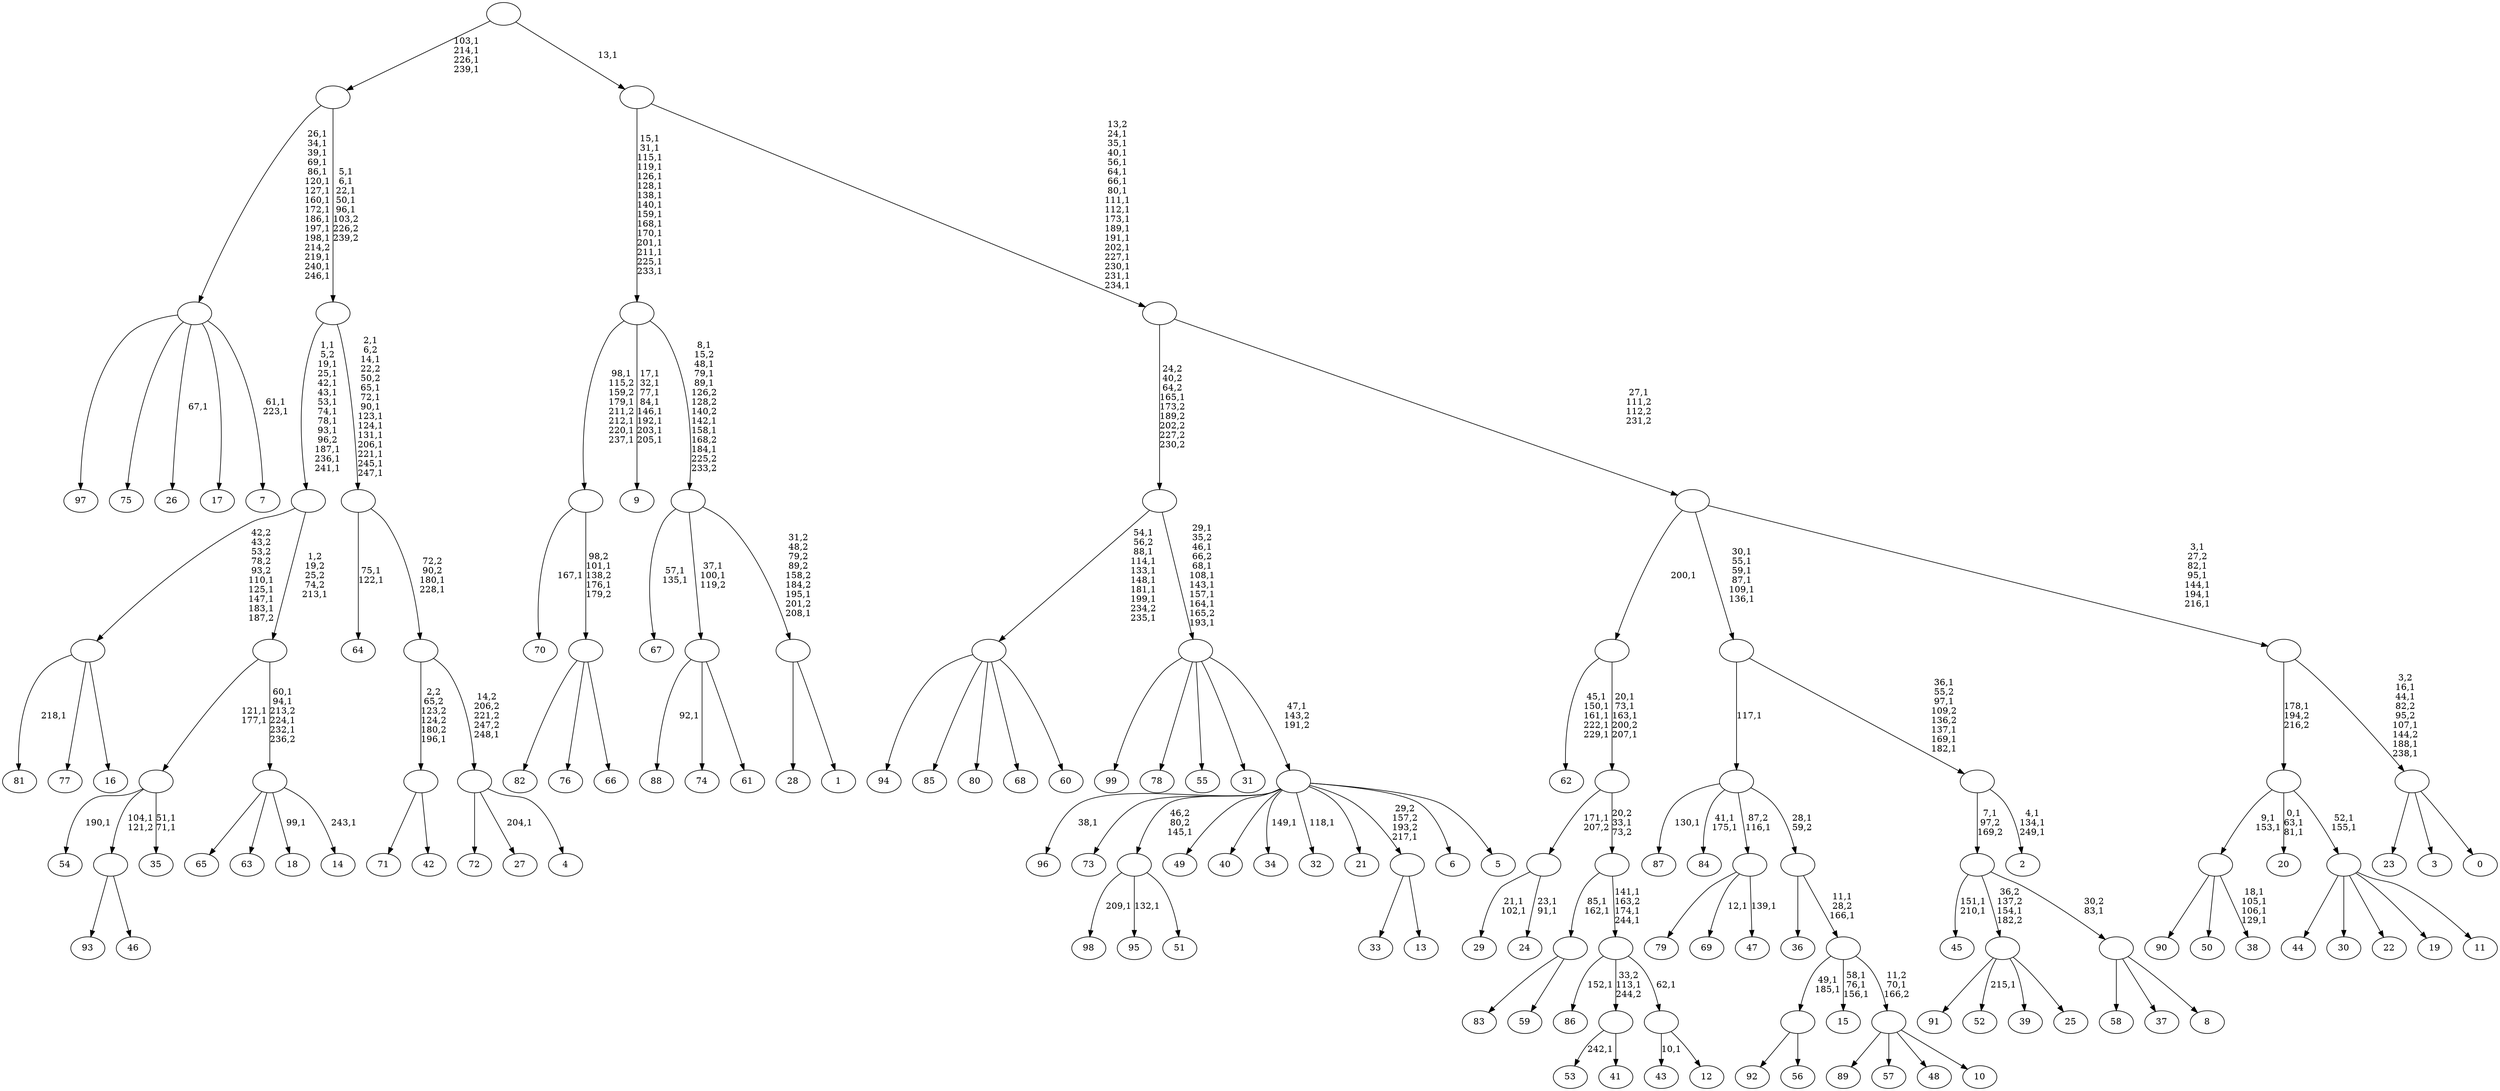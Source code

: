 digraph T {
	350 [label="99"]
	349 [label="98"]
	347 [label="97"]
	346 [label="96"]
	344 [label="95"]
	342 [label="94"]
	341 [label="93"]
	340 [label="92"]
	339 [label="91"]
	338 [label="90"]
	337 [label="89"]
	336 [label="88"]
	334 [label="87"]
	332 [label="86"]
	330 [label="85"]
	329 [label="84"]
	326 [label="83"]
	325 [label="82"]
	324 [label="81"]
	322 [label="80"]
	321 [label="79"]
	320 [label="78"]
	319 [label="77"]
	318 [label="76"]
	317 [label="75"]
	316 [label="74"]
	315 [label="73"]
	314 [label="72"]
	313 [label="71"]
	312 [label="70"]
	310 [label="69"]
	308 [label="68"]
	307 [label="67"]
	304 [label="66"]
	303 [label=""]
	301 [label=""]
	296 [label="65"]
	295 [label="64"]
	292 [label="63"]
	291 [label="62"]
	285 [label="61"]
	284 [label=""]
	282 [label="60"]
	281 [label=""]
	273 [label="59"]
	272 [label=""]
	270 [label="58"]
	269 [label="57"]
	268 [label="56"]
	267 [label=""]
	265 [label="55"]
	264 [label="54"]
	262 [label="53"]
	260 [label="52"]
	258 [label="51"]
	257 [label=""]
	256 [label="50"]
	255 [label="49"]
	254 [label="48"]
	253 [label="47"]
	251 [label=""]
	250 [label="46"]
	249 [label=""]
	248 [label="45"]
	245 [label="44"]
	244 [label="43"]
	242 [label="42"]
	241 [label=""]
	240 [label="41"]
	239 [label=""]
	238 [label="40"]
	237 [label="39"]
	236 [label="38"]
	231 [label=""]
	229 [label="37"]
	228 [label="36"]
	227 [label="35"]
	224 [label=""]
	222 [label="34"]
	220 [label="33"]
	219 [label="32"]
	217 [label="31"]
	216 [label="30"]
	215 [label="29"]
	212 [label="28"]
	211 [label="27"]
	209 [label="26"]
	207 [label="25"]
	206 [label=""]
	205 [label="24"]
	202 [label=""]
	201 [label="23"]
	200 [label="22"]
	199 [label="21"]
	198 [label="20"]
	194 [label="19"]
	193 [label="18"]
	191 [label="17"]
	190 [label="16"]
	189 [label=""]
	185 [label="15"]
	181 [label="14"]
	179 [label=""]
	175 [label=""]
	174 [label=""]
	162 [label="13"]
	161 [label=""]
	160 [label="12"]
	159 [label=""]
	158 [label=""]
	155 [label=""]
	154 [label=""]
	150 [label=""]
	149 [label="11"]
	148 [label=""]
	146 [label=""]
	145 [label="10"]
	144 [label=""]
	143 [label=""]
	141 [label=""]
	140 [label=""]
	139 [label="9"]
	130 [label="8"]
	129 [label=""]
	128 [label=""]
	127 [label="7"]
	124 [label=""]
	109 [label="6"]
	108 [label="5"]
	107 [label=""]
	106 [label=""]
	98 [label=""]
	97 [label="4"]
	96 [label=""]
	95 [label=""]
	93 [label=""]
	81 [label=""]
	76 [label=""]
	72 [label="3"]
	71 [label="2"]
	67 [label=""]
	62 [label=""]
	56 [label="1"]
	55 [label=""]
	53 [label=""]
	46 [label=""]
	31 [label="0"]
	30 [label=""]
	25 [label=""]
	19 [label=""]
	18 [label=""]
	1 [label=""]
	0 [label=""]
	303 -> 325 [label=""]
	303 -> 318 [label=""]
	303 -> 304 [label=""]
	301 -> 303 [label="98,2\n101,1\n138,2\n176,1\n179,2"]
	301 -> 312 [label="167,1"]
	284 -> 336 [label="92,1"]
	284 -> 316 [label=""]
	284 -> 285 [label=""]
	281 -> 342 [label=""]
	281 -> 330 [label=""]
	281 -> 322 [label=""]
	281 -> 308 [label=""]
	281 -> 282 [label=""]
	272 -> 326 [label=""]
	272 -> 273 [label=""]
	267 -> 340 [label=""]
	267 -> 268 [label=""]
	257 -> 344 [label="132,1"]
	257 -> 349 [label="209,1"]
	257 -> 258 [label=""]
	251 -> 253 [label="139,1"]
	251 -> 310 [label="12,1"]
	251 -> 321 [label=""]
	249 -> 341 [label=""]
	249 -> 250 [label=""]
	241 -> 313 [label=""]
	241 -> 242 [label=""]
	239 -> 262 [label="242,1"]
	239 -> 240 [label=""]
	231 -> 236 [label="18,1\n105,1\n106,1\n129,1"]
	231 -> 338 [label=""]
	231 -> 256 [label=""]
	224 -> 227 [label="51,1\n71,1"]
	224 -> 264 [label="190,1"]
	224 -> 249 [label="104,1\n121,2"]
	206 -> 260 [label="215,1"]
	206 -> 339 [label=""]
	206 -> 237 [label=""]
	206 -> 207 [label=""]
	202 -> 205 [label="23,1\n91,1"]
	202 -> 215 [label="21,1\n102,1"]
	189 -> 324 [label="218,1"]
	189 -> 319 [label=""]
	189 -> 190 [label=""]
	179 -> 181 [label="243,1"]
	179 -> 193 [label="99,1"]
	179 -> 296 [label=""]
	179 -> 292 [label=""]
	175 -> 179 [label="60,1\n94,1\n213,2\n224,1\n232,1\n236,2"]
	175 -> 224 [label="121,1\n177,1"]
	174 -> 189 [label="42,2\n43,2\n53,2\n78,2\n93,2\n110,1\n125,1\n147,1\n183,1\n187,2"]
	174 -> 175 [label="1,2\n19,2\n25,2\n74,2\n213,1"]
	161 -> 220 [label=""]
	161 -> 162 [label=""]
	159 -> 244 [label="10,1"]
	159 -> 160 [label=""]
	158 -> 332 [label="152,1"]
	158 -> 239 [label="33,2\n113,1\n244,2"]
	158 -> 159 [label="62,1"]
	155 -> 158 [label="141,1\n163,2\n174,1\n244,1"]
	155 -> 272 [label="85,1\n162,1"]
	154 -> 202 [label="171,1\n207,2"]
	154 -> 155 [label="20,2\n33,1\n73,2"]
	150 -> 154 [label="20,1\n73,1\n163,1\n200,2\n207,1"]
	150 -> 291 [label="45,1\n150,1\n161,1\n222,1\n229,1"]
	148 -> 245 [label=""]
	148 -> 216 [label=""]
	148 -> 200 [label=""]
	148 -> 194 [label=""]
	148 -> 149 [label=""]
	146 -> 148 [label="52,1\n155,1"]
	146 -> 198 [label="0,1\n63,1\n81,1"]
	146 -> 231 [label="9,1\n153,1"]
	144 -> 337 [label=""]
	144 -> 269 [label=""]
	144 -> 254 [label=""]
	144 -> 145 [label=""]
	143 -> 185 [label="58,1\n76,1\n156,1"]
	143 -> 267 [label="49,1\n185,1"]
	143 -> 144 [label="11,2\n70,1\n166,2"]
	141 -> 143 [label="11,1\n28,2\n166,1"]
	141 -> 228 [label=""]
	140 -> 329 [label="41,1\n175,1"]
	140 -> 334 [label="130,1"]
	140 -> 251 [label="87,2\n116,1"]
	140 -> 141 [label="28,1\n59,2"]
	129 -> 270 [label=""]
	129 -> 229 [label=""]
	129 -> 130 [label=""]
	128 -> 248 [label="151,1\n210,1"]
	128 -> 206 [label="36,2\n137,2\n154,1\n182,2"]
	128 -> 129 [label="30,2\n83,1"]
	124 -> 127 [label="61,1\n223,1"]
	124 -> 209 [label="67,1"]
	124 -> 347 [label=""]
	124 -> 317 [label=""]
	124 -> 191 [label=""]
	107 -> 219 [label="118,1"]
	107 -> 222 [label="149,1"]
	107 -> 346 [label="38,1"]
	107 -> 315 [label=""]
	107 -> 257 [label="46,2\n80,2\n145,1"]
	107 -> 255 [label=""]
	107 -> 238 [label=""]
	107 -> 199 [label=""]
	107 -> 161 [label="29,2\n157,2\n193,2\n217,1"]
	107 -> 109 [label=""]
	107 -> 108 [label=""]
	106 -> 350 [label=""]
	106 -> 320 [label=""]
	106 -> 265 [label=""]
	106 -> 217 [label=""]
	106 -> 107 [label="47,1\n143,2\n191,2"]
	98 -> 106 [label="29,1\n35,2\n46,1\n66,2\n68,1\n108,1\n143,1\n157,1\n164,1\n165,2\n193,1"]
	98 -> 281 [label="54,1\n56,2\n88,1\n114,1\n133,1\n148,1\n181,1\n199,1\n234,2\n235,1"]
	96 -> 211 [label="204,1"]
	96 -> 314 [label=""]
	96 -> 97 [label=""]
	95 -> 241 [label="2,2\n65,2\n123,2\n124,2\n180,2\n196,1"]
	95 -> 96 [label="14,2\n206,2\n221,2\n247,2\n248,1"]
	93 -> 95 [label="72,2\n90,2\n180,1\n228,1"]
	93 -> 295 [label="75,1\n122,1"]
	81 -> 93 [label="2,1\n6,2\n14,1\n22,2\n50,2\n65,1\n72,1\n90,1\n123,1\n124,1\n131,1\n206,1\n221,1\n245,1\n247,1"]
	81 -> 174 [label="1,1\n5,2\n19,1\n25,1\n42,1\n43,1\n53,1\n74,1\n78,1\n93,1\n96,2\n187,1\n236,1\n241,1"]
	76 -> 81 [label="5,1\n6,1\n22,1\n50,1\n96,1\n103,2\n226,2\n239,2"]
	76 -> 124 [label="26,1\n34,1\n39,1\n69,1\n86,1\n120,1\n127,1\n160,1\n172,1\n186,1\n197,1\n198,1\n214,2\n219,1\n240,1\n246,1"]
	67 -> 71 [label="4,1\n134,1\n249,1"]
	67 -> 128 [label="7,1\n97,2\n169,2"]
	62 -> 67 [label="36,1\n55,2\n97,1\n109,2\n136,2\n137,1\n169,1\n182,1"]
	62 -> 140 [label="117,1"]
	55 -> 212 [label=""]
	55 -> 56 [label=""]
	53 -> 55 [label="31,2\n48,2\n79,2\n89,2\n158,2\n184,2\n195,1\n201,2\n208,1"]
	53 -> 284 [label="37,1\n100,1\n119,2"]
	53 -> 307 [label="57,1\n135,1"]
	46 -> 53 [label="8,1\n15,2\n48,1\n79,1\n89,1\n126,2\n128,2\n140,2\n142,1\n158,1\n168,2\n184,1\n225,2\n233,2"]
	46 -> 139 [label="17,1\n32,1\n77,1\n84,1\n146,1\n192,1\n203,1\n205,1"]
	46 -> 301 [label="98,1\n115,2\n159,2\n179,1\n211,2\n212,1\n220,1\n237,1"]
	30 -> 201 [label=""]
	30 -> 72 [label=""]
	30 -> 31 [label=""]
	25 -> 30 [label="3,2\n16,1\n44,1\n82,2\n95,2\n107,1\n144,2\n188,1\n238,1"]
	25 -> 146 [label="178,1\n194,2\n216,2"]
	19 -> 25 [label="3,1\n27,2\n82,1\n95,1\n144,1\n194,1\n216,1"]
	19 -> 62 [label="30,1\n55,1\n59,1\n87,1\n109,1\n136,1"]
	19 -> 150 [label="200,1"]
	18 -> 98 [label="24,2\n40,2\n64,2\n165,1\n173,2\n189,2\n202,2\n227,2\n230,2"]
	18 -> 19 [label="27,1\n111,2\n112,2\n231,2"]
	1 -> 18 [label="13,2\n24,1\n35,1\n40,1\n56,1\n64,1\n66,1\n80,1\n111,1\n112,1\n173,1\n189,1\n191,1\n202,1\n227,1\n230,1\n231,1\n234,1"]
	1 -> 46 [label="15,1\n31,1\n115,1\n119,1\n126,1\n128,1\n138,1\n140,1\n159,1\n168,1\n170,1\n201,1\n211,1\n225,1\n233,1"]
	0 -> 76 [label="103,1\n214,1\n226,1\n239,1"]
	0 -> 1 [label="13,1"]
}
